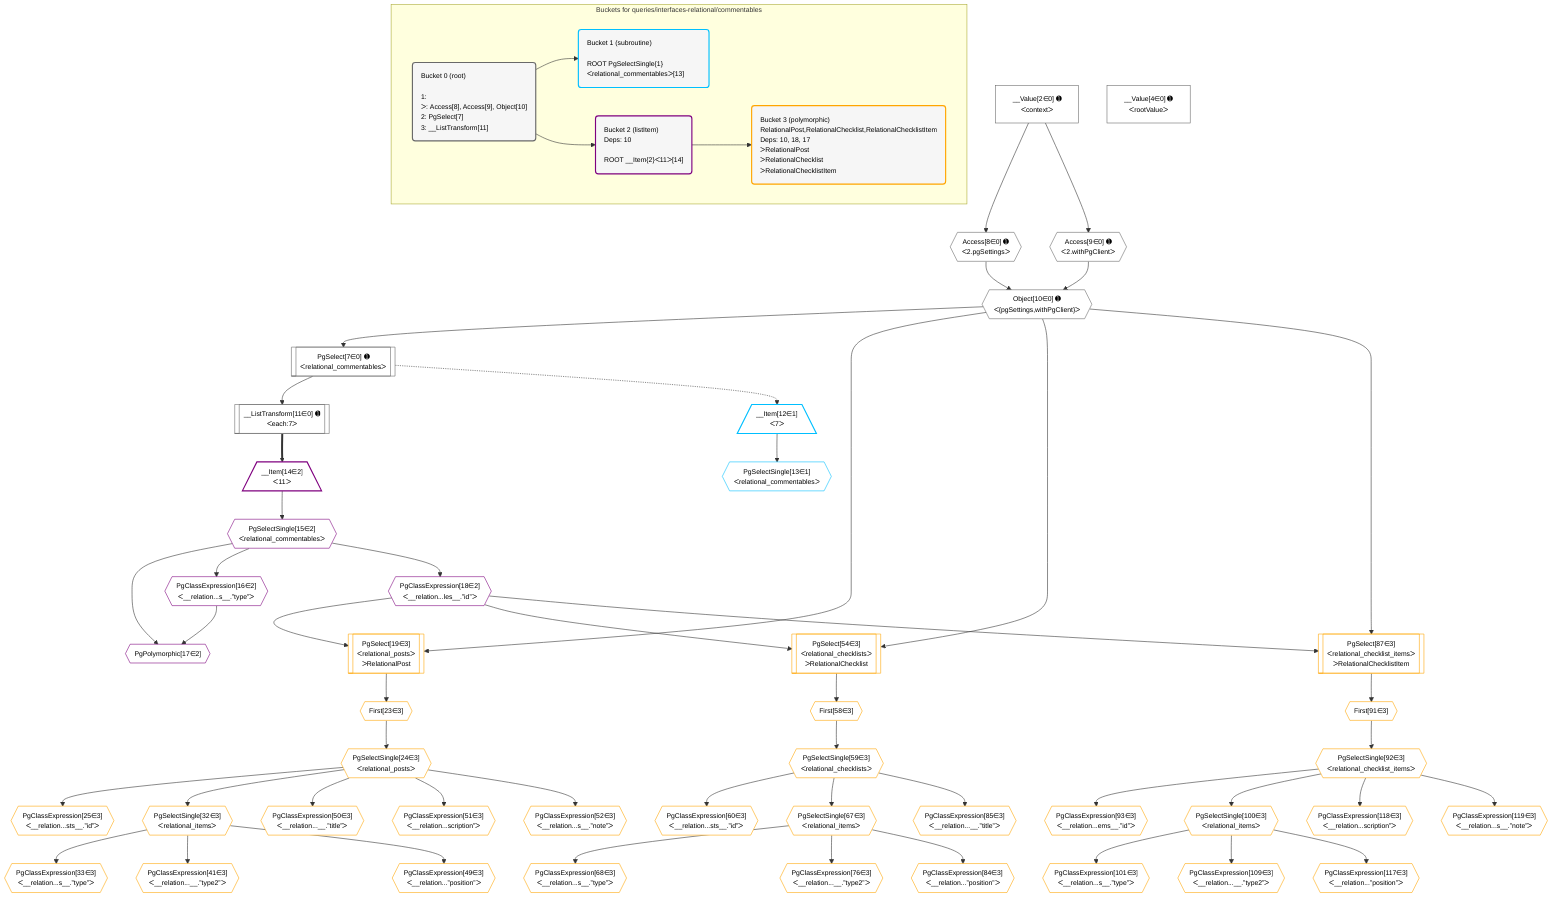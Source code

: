 %%{init: {'themeVariables': { 'fontSize': '12px'}}}%%
graph TD
    classDef path fill:#eee,stroke:#000,color:#000
    classDef plan fill:#fff,stroke-width:1px,color:#000
    classDef itemplan fill:#fff,stroke-width:2px,color:#000
    classDef unbatchedplan fill:#dff,stroke-width:1px,color:#000
    classDef sideeffectplan fill:#fcc,stroke-width:2px,color:#000
    classDef bucket fill:#f6f6f6,color:#000,stroke-width:2px,text-align:left


    %% plan dependencies
    Object10{{"Object[10∈0] ➊<br />ᐸ{pgSettings,withPgClient}ᐳ"}}:::plan
    Access8{{"Access[8∈0] ➊<br />ᐸ2.pgSettingsᐳ"}}:::plan
    Access9{{"Access[9∈0] ➊<br />ᐸ2.withPgClientᐳ"}}:::plan
    Access8 & Access9 --> Object10
    PgSelect7[["PgSelect[7∈0] ➊<br />ᐸrelational_commentablesᐳ"]]:::plan
    Object10 --> PgSelect7
    __Value2["__Value[2∈0] ➊<br />ᐸcontextᐳ"]:::plan
    __Value2 --> Access8
    __Value2 --> Access9
    __ListTransform11[["__ListTransform[11∈0] ➊<br />ᐸeach:7ᐳ"]]:::plan
    PgSelect7 --> __ListTransform11
    __Value4["__Value[4∈0] ➊<br />ᐸrootValueᐳ"]:::plan
    __Item12[/"__Item[12∈1]<br />ᐸ7ᐳ"\]:::itemplan
    PgSelect7 -.-> __Item12
    PgSelectSingle13{{"PgSelectSingle[13∈1]<br />ᐸrelational_commentablesᐳ"}}:::plan
    __Item12 --> PgSelectSingle13
    PgPolymorphic17{{"PgPolymorphic[17∈2]"}}:::plan
    PgSelectSingle15{{"PgSelectSingle[15∈2]<br />ᐸrelational_commentablesᐳ"}}:::plan
    PgClassExpression16{{"PgClassExpression[16∈2]<br />ᐸ__relation...s__.”type”ᐳ"}}:::plan
    PgSelectSingle15 & PgClassExpression16 --> PgPolymorphic17
    __Item14[/"__Item[14∈2]<br />ᐸ11ᐳ"\]:::itemplan
    __ListTransform11 ==> __Item14
    __Item14 --> PgSelectSingle15
    PgSelectSingle15 --> PgClassExpression16
    PgClassExpression18{{"PgClassExpression[18∈2]<br />ᐸ__relation...les__.”id”ᐳ"}}:::plan
    PgSelectSingle15 --> PgClassExpression18
    PgSelect19[["PgSelect[19∈3]<br />ᐸrelational_postsᐳ<br />ᐳRelationalPost"]]:::plan
    Object10 & PgClassExpression18 --> PgSelect19
    PgSelect54[["PgSelect[54∈3]<br />ᐸrelational_checklistsᐳ<br />ᐳRelationalChecklist"]]:::plan
    Object10 & PgClassExpression18 --> PgSelect54
    PgSelect87[["PgSelect[87∈3]<br />ᐸrelational_checklist_itemsᐳ<br />ᐳRelationalChecklistItem"]]:::plan
    Object10 & PgClassExpression18 --> PgSelect87
    First23{{"First[23∈3]"}}:::plan
    PgSelect19 --> First23
    PgSelectSingle24{{"PgSelectSingle[24∈3]<br />ᐸrelational_postsᐳ"}}:::plan
    First23 --> PgSelectSingle24
    PgClassExpression25{{"PgClassExpression[25∈3]<br />ᐸ__relation...sts__.”id”ᐳ"}}:::plan
    PgSelectSingle24 --> PgClassExpression25
    PgSelectSingle32{{"PgSelectSingle[32∈3]<br />ᐸrelational_itemsᐳ"}}:::plan
    PgSelectSingle24 --> PgSelectSingle32
    PgClassExpression33{{"PgClassExpression[33∈3]<br />ᐸ__relation...s__.”type”ᐳ"}}:::plan
    PgSelectSingle32 --> PgClassExpression33
    PgClassExpression41{{"PgClassExpression[41∈3]<br />ᐸ__relation...__.”type2”ᐳ"}}:::plan
    PgSelectSingle32 --> PgClassExpression41
    PgClassExpression49{{"PgClassExpression[49∈3]<br />ᐸ__relation...”position”ᐳ"}}:::plan
    PgSelectSingle32 --> PgClassExpression49
    PgClassExpression50{{"PgClassExpression[50∈3]<br />ᐸ__relation...__.”title”ᐳ"}}:::plan
    PgSelectSingle24 --> PgClassExpression50
    PgClassExpression51{{"PgClassExpression[51∈3]<br />ᐸ__relation...scription”ᐳ"}}:::plan
    PgSelectSingle24 --> PgClassExpression51
    PgClassExpression52{{"PgClassExpression[52∈3]<br />ᐸ__relation...s__.”note”ᐳ"}}:::plan
    PgSelectSingle24 --> PgClassExpression52
    First58{{"First[58∈3]"}}:::plan
    PgSelect54 --> First58
    PgSelectSingle59{{"PgSelectSingle[59∈3]<br />ᐸrelational_checklistsᐳ"}}:::plan
    First58 --> PgSelectSingle59
    PgClassExpression60{{"PgClassExpression[60∈3]<br />ᐸ__relation...sts__.”id”ᐳ"}}:::plan
    PgSelectSingle59 --> PgClassExpression60
    PgSelectSingle67{{"PgSelectSingle[67∈3]<br />ᐸrelational_itemsᐳ"}}:::plan
    PgSelectSingle59 --> PgSelectSingle67
    PgClassExpression68{{"PgClassExpression[68∈3]<br />ᐸ__relation...s__.”type”ᐳ"}}:::plan
    PgSelectSingle67 --> PgClassExpression68
    PgClassExpression76{{"PgClassExpression[76∈3]<br />ᐸ__relation...__.”type2”ᐳ"}}:::plan
    PgSelectSingle67 --> PgClassExpression76
    PgClassExpression84{{"PgClassExpression[84∈3]<br />ᐸ__relation...”position”ᐳ"}}:::plan
    PgSelectSingle67 --> PgClassExpression84
    PgClassExpression85{{"PgClassExpression[85∈3]<br />ᐸ__relation...__.”title”ᐳ"}}:::plan
    PgSelectSingle59 --> PgClassExpression85
    First91{{"First[91∈3]"}}:::plan
    PgSelect87 --> First91
    PgSelectSingle92{{"PgSelectSingle[92∈3]<br />ᐸrelational_checklist_itemsᐳ"}}:::plan
    First91 --> PgSelectSingle92
    PgClassExpression93{{"PgClassExpression[93∈3]<br />ᐸ__relation...ems__.”id”ᐳ"}}:::plan
    PgSelectSingle92 --> PgClassExpression93
    PgSelectSingle100{{"PgSelectSingle[100∈3]<br />ᐸrelational_itemsᐳ"}}:::plan
    PgSelectSingle92 --> PgSelectSingle100
    PgClassExpression101{{"PgClassExpression[101∈3]<br />ᐸ__relation...s__.”type”ᐳ"}}:::plan
    PgSelectSingle100 --> PgClassExpression101
    PgClassExpression109{{"PgClassExpression[109∈3]<br />ᐸ__relation...__.”type2”ᐳ"}}:::plan
    PgSelectSingle100 --> PgClassExpression109
    PgClassExpression117{{"PgClassExpression[117∈3]<br />ᐸ__relation...”position”ᐳ"}}:::plan
    PgSelectSingle100 --> PgClassExpression117
    PgClassExpression118{{"PgClassExpression[118∈3]<br />ᐸ__relation...scription”ᐳ"}}:::plan
    PgSelectSingle92 --> PgClassExpression118
    PgClassExpression119{{"PgClassExpression[119∈3]<br />ᐸ__relation...s__.”note”ᐳ"}}:::plan
    PgSelectSingle92 --> PgClassExpression119

    %% define steps

    subgraph "Buckets for queries/interfaces-relational/commentables"
    Bucket0("Bucket 0 (root)<br /><br />1: <br />ᐳ: Access[8], Access[9], Object[10]<br />2: PgSelect[7]<br />3: __ListTransform[11]"):::bucket
    classDef bucket0 stroke:#696969
    class Bucket0,__Value2,__Value4,PgSelect7,Access8,Access9,Object10,__ListTransform11 bucket0
    Bucket1("Bucket 1 (subroutine)<br /><br />ROOT PgSelectSingle{1}ᐸrelational_commentablesᐳ[13]"):::bucket
    classDef bucket1 stroke:#00bfff
    class Bucket1,__Item12,PgSelectSingle13 bucket1
    Bucket2("Bucket 2 (listItem)<br />Deps: 10<br /><br />ROOT __Item{2}ᐸ11ᐳ[14]"):::bucket
    classDef bucket2 stroke:#7f007f
    class Bucket2,__Item14,PgSelectSingle15,PgClassExpression16,PgPolymorphic17,PgClassExpression18 bucket2
    Bucket3("Bucket 3 (polymorphic)<br />RelationalPost,RelationalChecklist,RelationalChecklistItem<br />Deps: 10, 18, 17<br />ᐳRelationalPost<br />ᐳRelationalChecklist<br />ᐳRelationalChecklistItem"):::bucket
    classDef bucket3 stroke:#ffa500
    class Bucket3,PgSelect19,First23,PgSelectSingle24,PgClassExpression25,PgSelectSingle32,PgClassExpression33,PgClassExpression41,PgClassExpression49,PgClassExpression50,PgClassExpression51,PgClassExpression52,PgSelect54,First58,PgSelectSingle59,PgClassExpression60,PgSelectSingle67,PgClassExpression68,PgClassExpression76,PgClassExpression84,PgClassExpression85,PgSelect87,First91,PgSelectSingle92,PgClassExpression93,PgSelectSingle100,PgClassExpression101,PgClassExpression109,PgClassExpression117,PgClassExpression118,PgClassExpression119 bucket3
    Bucket0 --> Bucket1 & Bucket2
    Bucket2 --> Bucket3
    end